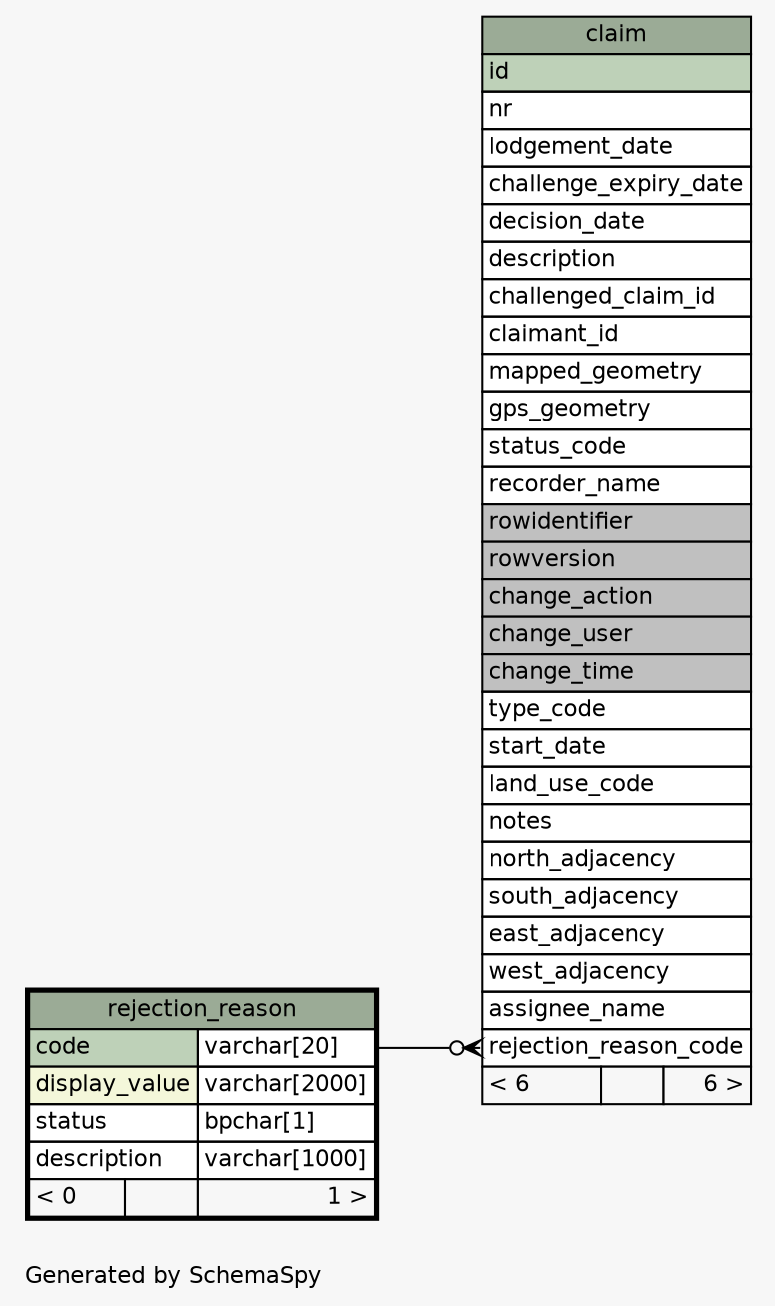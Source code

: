 // dot 2.36.0 on Windows 7 6.1
// SchemaSpy rev 590
digraph "oneDegreeRelationshipsDiagram" {
  graph [
    rankdir="RL"
    bgcolor="#f7f7f7"
    label="\nGenerated by SchemaSpy"
    labeljust="l"
    nodesep="0.18"
    ranksep="0.46"
    fontname="Helvetica"
    fontsize="11"
  ];
  node [
    fontname="Helvetica"
    fontsize="11"
    shape="plaintext"
  ];
  edge [
    arrowsize="0.8"
  ];
  "claim":"rejection_reason_code":w -> "rejection_reason":"code.type":e [arrowhead=none dir=back arrowtail=crowodot];
  "claim" [
    label=<
    <TABLE BORDER="0" CELLBORDER="1" CELLSPACING="0" BGCOLOR="#ffffff">
      <TR><TD COLSPAN="3" BGCOLOR="#9bab96" ALIGN="CENTER">claim</TD></TR>
      <TR><TD PORT="id" COLSPAN="3" BGCOLOR="#bed1b8" ALIGN="LEFT">id</TD></TR>
      <TR><TD PORT="nr" COLSPAN="3" ALIGN="LEFT">nr</TD></TR>
      <TR><TD PORT="lodgement_date" COLSPAN="3" ALIGN="LEFT">lodgement_date</TD></TR>
      <TR><TD PORT="challenge_expiry_date" COLSPAN="3" ALIGN="LEFT">challenge_expiry_date</TD></TR>
      <TR><TD PORT="decision_date" COLSPAN="3" ALIGN="LEFT">decision_date</TD></TR>
      <TR><TD PORT="description" COLSPAN="3" ALIGN="LEFT">description</TD></TR>
      <TR><TD PORT="challenged_claim_id" COLSPAN="3" ALIGN="LEFT">challenged_claim_id</TD></TR>
      <TR><TD PORT="claimant_id" COLSPAN="3" ALIGN="LEFT">claimant_id</TD></TR>
      <TR><TD PORT="mapped_geometry" COLSPAN="3" ALIGN="LEFT">mapped_geometry</TD></TR>
      <TR><TD PORT="gps_geometry" COLSPAN="3" ALIGN="LEFT">gps_geometry</TD></TR>
      <TR><TD PORT="status_code" COLSPAN="3" ALIGN="LEFT">status_code</TD></TR>
      <TR><TD PORT="recorder_name" COLSPAN="3" ALIGN="LEFT">recorder_name</TD></TR>
      <TR><TD PORT="rowidentifier" COLSPAN="3" BGCOLOR="#c0c0c0" ALIGN="LEFT">rowidentifier</TD></TR>
      <TR><TD PORT="rowversion" COLSPAN="3" BGCOLOR="#c0c0c0" ALIGN="LEFT">rowversion</TD></TR>
      <TR><TD PORT="change_action" COLSPAN="3" BGCOLOR="#c0c0c0" ALIGN="LEFT">change_action</TD></TR>
      <TR><TD PORT="change_user" COLSPAN="3" BGCOLOR="#c0c0c0" ALIGN="LEFT">change_user</TD></TR>
      <TR><TD PORT="change_time" COLSPAN="3" BGCOLOR="#c0c0c0" ALIGN="LEFT">change_time</TD></TR>
      <TR><TD PORT="type_code" COLSPAN="3" ALIGN="LEFT">type_code</TD></TR>
      <TR><TD PORT="start_date" COLSPAN="3" ALIGN="LEFT">start_date</TD></TR>
      <TR><TD PORT="land_use_code" COLSPAN="3" ALIGN="LEFT">land_use_code</TD></TR>
      <TR><TD PORT="notes" COLSPAN="3" ALIGN="LEFT">notes</TD></TR>
      <TR><TD PORT="north_adjacency" COLSPAN="3" ALIGN="LEFT">north_adjacency</TD></TR>
      <TR><TD PORT="south_adjacency" COLSPAN="3" ALIGN="LEFT">south_adjacency</TD></TR>
      <TR><TD PORT="east_adjacency" COLSPAN="3" ALIGN="LEFT">east_adjacency</TD></TR>
      <TR><TD PORT="west_adjacency" COLSPAN="3" ALIGN="LEFT">west_adjacency</TD></TR>
      <TR><TD PORT="assignee_name" COLSPAN="3" ALIGN="LEFT">assignee_name</TD></TR>
      <TR><TD PORT="rejection_reason_code" COLSPAN="3" ALIGN="LEFT">rejection_reason_code</TD></TR>
      <TR><TD ALIGN="LEFT" BGCOLOR="#f7f7f7">&lt; 6</TD><TD ALIGN="RIGHT" BGCOLOR="#f7f7f7">  </TD><TD ALIGN="RIGHT" BGCOLOR="#f7f7f7">6 &gt;</TD></TR>
    </TABLE>>
    URL="claim.html"
    tooltip="claim"
  ];
  "rejection_reason" [
    label=<
    <TABLE BORDER="2" CELLBORDER="1" CELLSPACING="0" BGCOLOR="#ffffff">
      <TR><TD COLSPAN="3" BGCOLOR="#9bab96" ALIGN="CENTER">rejection_reason</TD></TR>
      <TR><TD PORT="code" COLSPAN="2" BGCOLOR="#bed1b8" ALIGN="LEFT">code</TD><TD PORT="code.type" ALIGN="LEFT">varchar[20]</TD></TR>
      <TR><TD PORT="display_value" COLSPAN="2" BGCOLOR="#f4f7da" ALIGN="LEFT">display_value</TD><TD PORT="display_value.type" ALIGN="LEFT">varchar[2000]</TD></TR>
      <TR><TD PORT="status" COLSPAN="2" ALIGN="LEFT">status</TD><TD PORT="status.type" ALIGN="LEFT">bpchar[1]</TD></TR>
      <TR><TD PORT="description" COLSPAN="2" ALIGN="LEFT">description</TD><TD PORT="description.type" ALIGN="LEFT">varchar[1000]</TD></TR>
      <TR><TD ALIGN="LEFT" BGCOLOR="#f7f7f7">&lt; 0</TD><TD ALIGN="RIGHT" BGCOLOR="#f7f7f7">  </TD><TD ALIGN="RIGHT" BGCOLOR="#f7f7f7">1 &gt;</TD></TR>
    </TABLE>>
    URL="rejection_reason.html"
    tooltip="rejection_reason"
  ];
}
